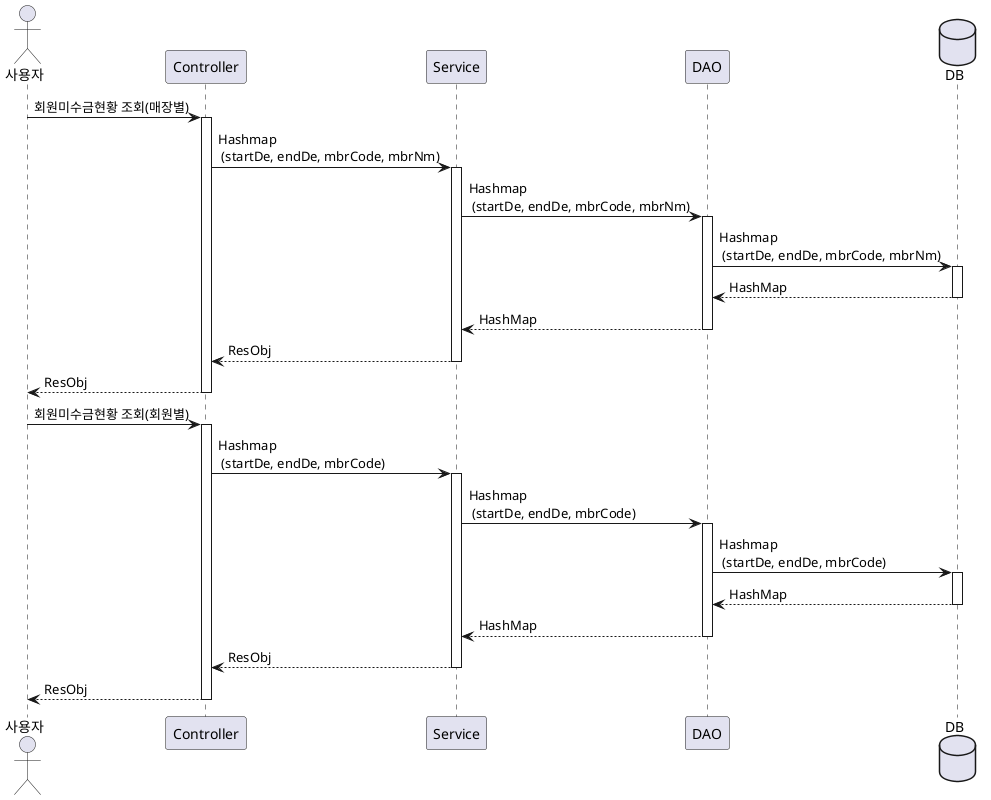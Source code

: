 @startuml Sample Sequence

actor "사용자" as user
participant "Controller" as controller
participant "Service" as service
participant "DAO" as dao
database "DB" as db


user -> controller : 회원미수금현황 조회(매장별)
activate controller
controller -> service : Hashmap \n (startDe, endDe, mbrCode, mbrNm)
activate service
service -> dao: Hashmap \n (startDe, endDe, mbrCode, mbrNm)
activate dao
dao -> db: Hashmap \n (startDe, endDe, mbrCode, mbrNm)
activate db
dao <-- db: HashMap
deactivate db
service <-- dao: HashMap
deactivate dao
controller <-- service: ResObj
deactivate service
user <-- controller: ResObj
deactivate controller

user -> controller : 회원미수금현황 조회(회원별)
activate controller
controller -> service : Hashmap \n (startDe, endDe, mbrCode)
activate service
service -> dao: Hashmap \n (startDe, endDe, mbrCode)
activate dao
dao -> db: Hashmap \n (startDe, endDe, mbrCode)
activate db
dao <-- db: HashMap
deactivate db
service <-- dao: HashMap
deactivate dao
controller <-- service: ResObj
deactivate service
user <-- controller: ResObj
deactivate controller

@enduml